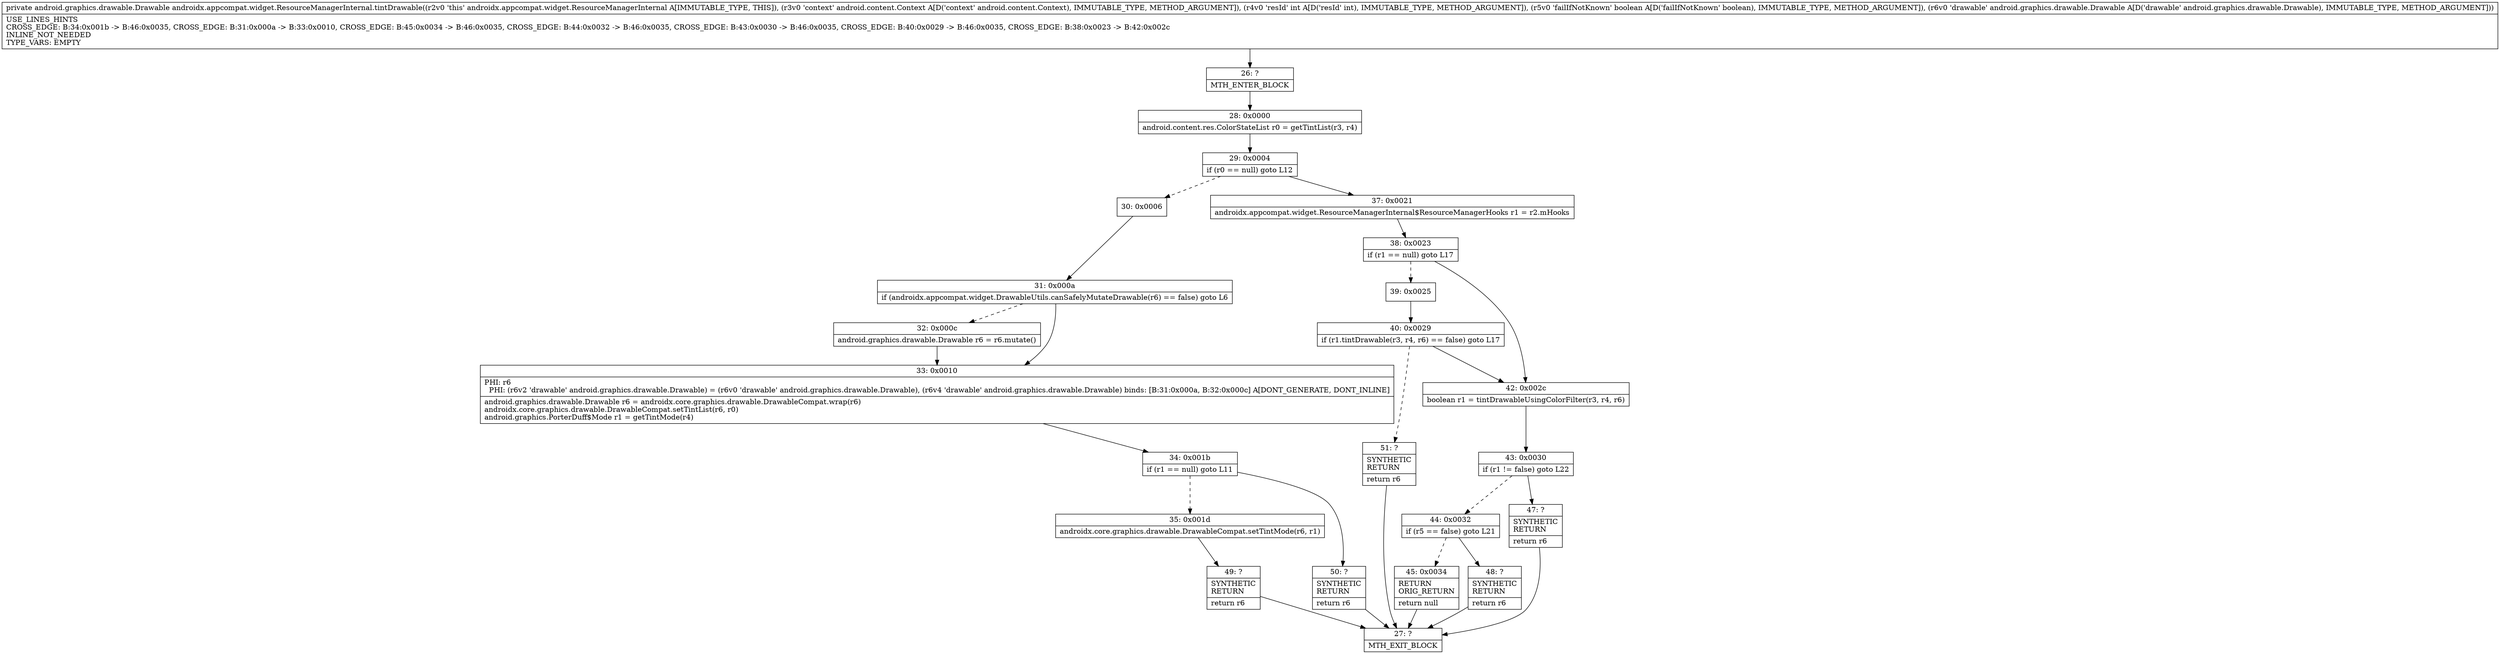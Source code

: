 digraph "CFG forandroidx.appcompat.widget.ResourceManagerInternal.tintDrawable(Landroid\/content\/Context;IZLandroid\/graphics\/drawable\/Drawable;)Landroid\/graphics\/drawable\/Drawable;" {
Node_26 [shape=record,label="{26\:\ ?|MTH_ENTER_BLOCK\l}"];
Node_28 [shape=record,label="{28\:\ 0x0000|android.content.res.ColorStateList r0 = getTintList(r3, r4)\l}"];
Node_29 [shape=record,label="{29\:\ 0x0004|if (r0 == null) goto L12\l}"];
Node_30 [shape=record,label="{30\:\ 0x0006}"];
Node_31 [shape=record,label="{31\:\ 0x000a|if (androidx.appcompat.widget.DrawableUtils.canSafelyMutateDrawable(r6) == false) goto L6\l}"];
Node_32 [shape=record,label="{32\:\ 0x000c|android.graphics.drawable.Drawable r6 = r6.mutate()\l}"];
Node_33 [shape=record,label="{33\:\ 0x0010|PHI: r6 \l  PHI: (r6v2 'drawable' android.graphics.drawable.Drawable) = (r6v0 'drawable' android.graphics.drawable.Drawable), (r6v4 'drawable' android.graphics.drawable.Drawable) binds: [B:31:0x000a, B:32:0x000c] A[DONT_GENERATE, DONT_INLINE]\l|android.graphics.drawable.Drawable r6 = androidx.core.graphics.drawable.DrawableCompat.wrap(r6)\landroidx.core.graphics.drawable.DrawableCompat.setTintList(r6, r0)\landroid.graphics.PorterDuff$Mode r1 = getTintMode(r4)\l}"];
Node_34 [shape=record,label="{34\:\ 0x001b|if (r1 == null) goto L11\l}"];
Node_35 [shape=record,label="{35\:\ 0x001d|androidx.core.graphics.drawable.DrawableCompat.setTintMode(r6, r1)\l}"];
Node_49 [shape=record,label="{49\:\ ?|SYNTHETIC\lRETURN\l|return r6\l}"];
Node_27 [shape=record,label="{27\:\ ?|MTH_EXIT_BLOCK\l}"];
Node_50 [shape=record,label="{50\:\ ?|SYNTHETIC\lRETURN\l|return r6\l}"];
Node_37 [shape=record,label="{37\:\ 0x0021|androidx.appcompat.widget.ResourceManagerInternal$ResourceManagerHooks r1 = r2.mHooks\l}"];
Node_38 [shape=record,label="{38\:\ 0x0023|if (r1 == null) goto L17\l}"];
Node_39 [shape=record,label="{39\:\ 0x0025}"];
Node_40 [shape=record,label="{40\:\ 0x0029|if (r1.tintDrawable(r3, r4, r6) == false) goto L17\l}"];
Node_51 [shape=record,label="{51\:\ ?|SYNTHETIC\lRETURN\l|return r6\l}"];
Node_42 [shape=record,label="{42\:\ 0x002c|boolean r1 = tintDrawableUsingColorFilter(r3, r4, r6)\l}"];
Node_43 [shape=record,label="{43\:\ 0x0030|if (r1 != false) goto L22\l}"];
Node_44 [shape=record,label="{44\:\ 0x0032|if (r5 == false) goto L21\l}"];
Node_45 [shape=record,label="{45\:\ 0x0034|RETURN\lORIG_RETURN\l|return null\l}"];
Node_48 [shape=record,label="{48\:\ ?|SYNTHETIC\lRETURN\l|return r6\l}"];
Node_47 [shape=record,label="{47\:\ ?|SYNTHETIC\lRETURN\l|return r6\l}"];
MethodNode[shape=record,label="{private android.graphics.drawable.Drawable androidx.appcompat.widget.ResourceManagerInternal.tintDrawable((r2v0 'this' androidx.appcompat.widget.ResourceManagerInternal A[IMMUTABLE_TYPE, THIS]), (r3v0 'context' android.content.Context A[D('context' android.content.Context), IMMUTABLE_TYPE, METHOD_ARGUMENT]), (r4v0 'resId' int A[D('resId' int), IMMUTABLE_TYPE, METHOD_ARGUMENT]), (r5v0 'failIfNotKnown' boolean A[D('failIfNotKnown' boolean), IMMUTABLE_TYPE, METHOD_ARGUMENT]), (r6v0 'drawable' android.graphics.drawable.Drawable A[D('drawable' android.graphics.drawable.Drawable), IMMUTABLE_TYPE, METHOD_ARGUMENT]))  | USE_LINES_HINTS\lCROSS_EDGE: B:34:0x001b \-\> B:46:0x0035, CROSS_EDGE: B:31:0x000a \-\> B:33:0x0010, CROSS_EDGE: B:45:0x0034 \-\> B:46:0x0035, CROSS_EDGE: B:44:0x0032 \-\> B:46:0x0035, CROSS_EDGE: B:43:0x0030 \-\> B:46:0x0035, CROSS_EDGE: B:40:0x0029 \-\> B:46:0x0035, CROSS_EDGE: B:38:0x0023 \-\> B:42:0x002c\lINLINE_NOT_NEEDED\lTYPE_VARS: EMPTY\l}"];
MethodNode -> Node_26;Node_26 -> Node_28;
Node_28 -> Node_29;
Node_29 -> Node_30[style=dashed];
Node_29 -> Node_37;
Node_30 -> Node_31;
Node_31 -> Node_32[style=dashed];
Node_31 -> Node_33;
Node_32 -> Node_33;
Node_33 -> Node_34;
Node_34 -> Node_35[style=dashed];
Node_34 -> Node_50;
Node_35 -> Node_49;
Node_49 -> Node_27;
Node_50 -> Node_27;
Node_37 -> Node_38;
Node_38 -> Node_39[style=dashed];
Node_38 -> Node_42;
Node_39 -> Node_40;
Node_40 -> Node_42;
Node_40 -> Node_51[style=dashed];
Node_51 -> Node_27;
Node_42 -> Node_43;
Node_43 -> Node_44[style=dashed];
Node_43 -> Node_47;
Node_44 -> Node_45[style=dashed];
Node_44 -> Node_48;
Node_45 -> Node_27;
Node_48 -> Node_27;
Node_47 -> Node_27;
}

